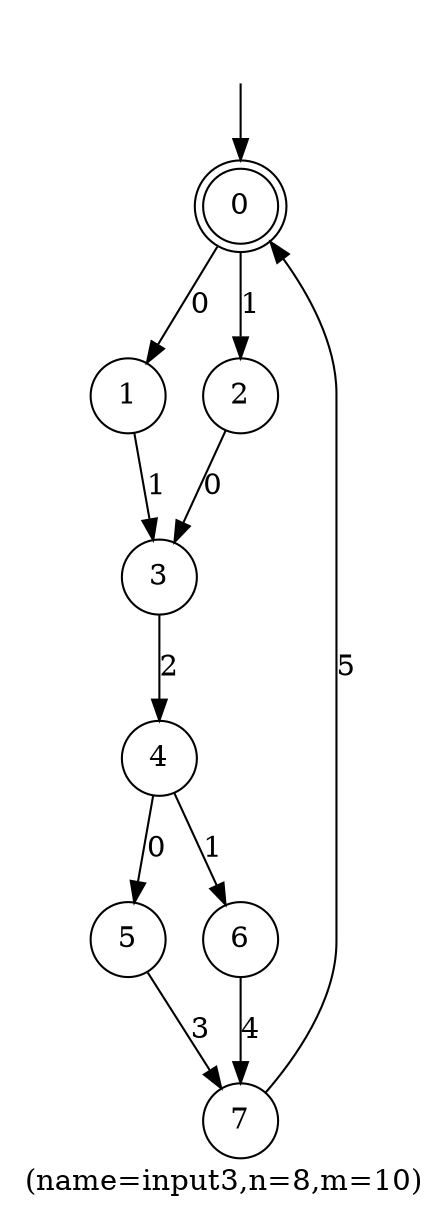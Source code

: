 digraph input3{
	label="(name=input3,n=8,m=10)";
	_nil [style = "invis"];
	node [shape = doublecircle]; 0;
	node [shape = circle];
	_nil -> 0;
	0->1[label="0"];
	2->3[label="0"];
	4->5[label="0"];
	0->2[label="1"];
	1->3[label="1"];
	4->6[label="1"];
	3->4[label="2"];
	5->7[label="3"];
	6->7[label="4"];
	7->0[label="5"];
}
